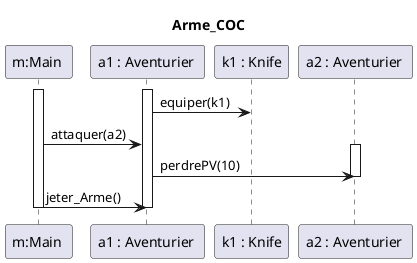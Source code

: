 @startuml
title Arme_COC
participant "m:Main " as main
participant "a1 : Aventurier " as a1
participant "k1 : Knife" as ar1
participant "a2 : Aventurier " as a2



activate main
activate a1
    a1 -> ar1 : equiper(k1)
    main -> a1 : attaquer(a2)
    activate a2
        a1 -> a2 : perdrePV(10)
    deactivate a2
    main -> a1 : jeter_Arme()

deactivate a1
deactivate main
@enduml